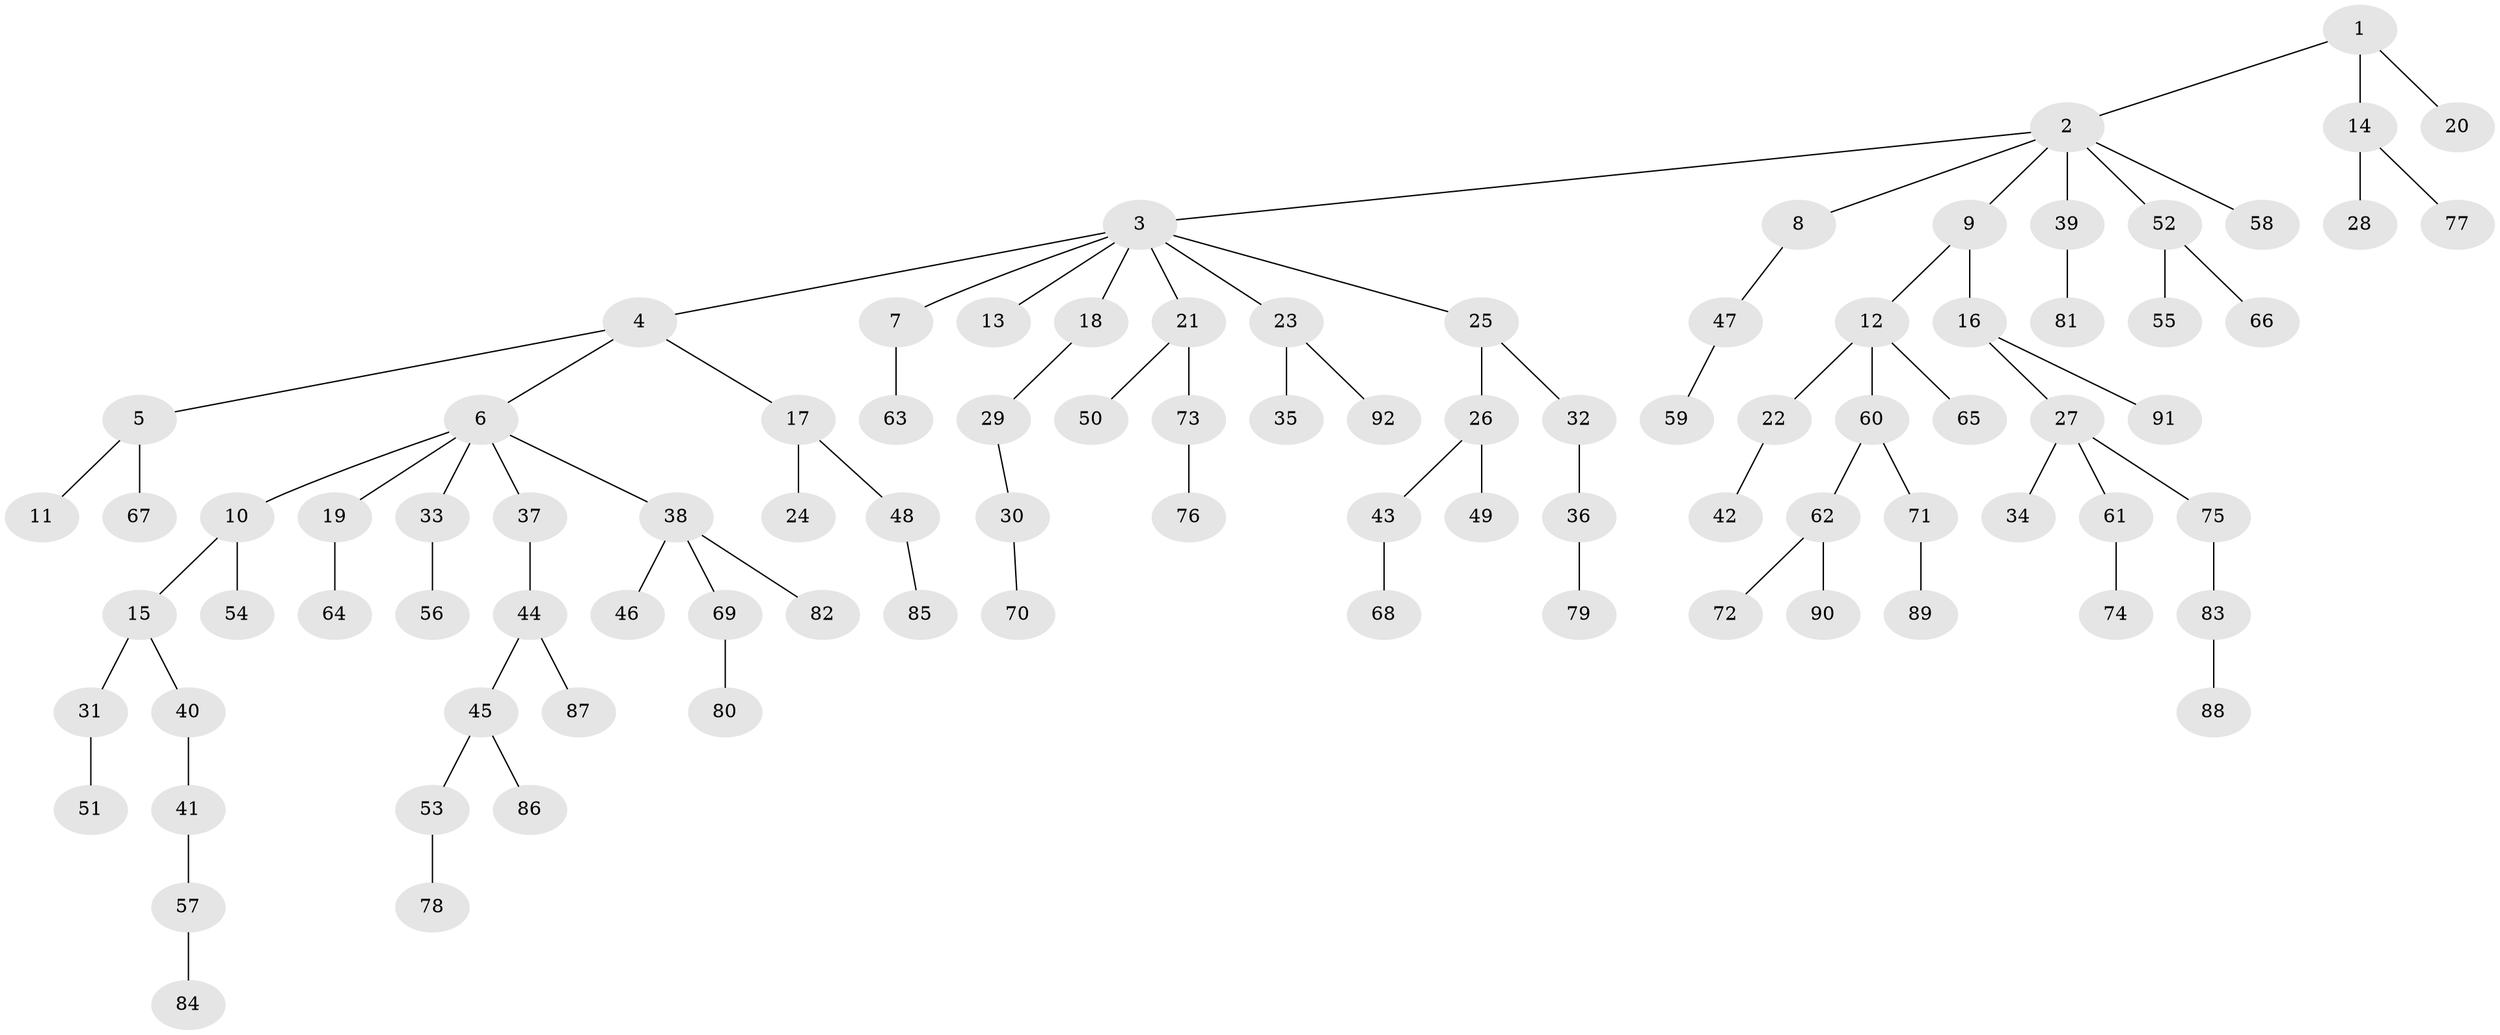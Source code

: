 // coarse degree distribution, {8: 0.015625, 10: 0.015625, 3: 0.140625, 6: 0.03125, 2: 0.234375, 1: 0.546875, 4: 0.015625}
// Generated by graph-tools (version 1.1) at 2025/19/03/04/25 18:19:26]
// undirected, 92 vertices, 91 edges
graph export_dot {
graph [start="1"]
  node [color=gray90,style=filled];
  1;
  2;
  3;
  4;
  5;
  6;
  7;
  8;
  9;
  10;
  11;
  12;
  13;
  14;
  15;
  16;
  17;
  18;
  19;
  20;
  21;
  22;
  23;
  24;
  25;
  26;
  27;
  28;
  29;
  30;
  31;
  32;
  33;
  34;
  35;
  36;
  37;
  38;
  39;
  40;
  41;
  42;
  43;
  44;
  45;
  46;
  47;
  48;
  49;
  50;
  51;
  52;
  53;
  54;
  55;
  56;
  57;
  58;
  59;
  60;
  61;
  62;
  63;
  64;
  65;
  66;
  67;
  68;
  69;
  70;
  71;
  72;
  73;
  74;
  75;
  76;
  77;
  78;
  79;
  80;
  81;
  82;
  83;
  84;
  85;
  86;
  87;
  88;
  89;
  90;
  91;
  92;
  1 -- 2;
  1 -- 14;
  1 -- 20;
  2 -- 3;
  2 -- 8;
  2 -- 9;
  2 -- 39;
  2 -- 52;
  2 -- 58;
  3 -- 4;
  3 -- 7;
  3 -- 13;
  3 -- 18;
  3 -- 21;
  3 -- 23;
  3 -- 25;
  4 -- 5;
  4 -- 6;
  4 -- 17;
  5 -- 11;
  5 -- 67;
  6 -- 10;
  6 -- 19;
  6 -- 33;
  6 -- 37;
  6 -- 38;
  7 -- 63;
  8 -- 47;
  9 -- 12;
  9 -- 16;
  10 -- 15;
  10 -- 54;
  12 -- 22;
  12 -- 60;
  12 -- 65;
  14 -- 28;
  14 -- 77;
  15 -- 31;
  15 -- 40;
  16 -- 27;
  16 -- 91;
  17 -- 24;
  17 -- 48;
  18 -- 29;
  19 -- 64;
  21 -- 50;
  21 -- 73;
  22 -- 42;
  23 -- 35;
  23 -- 92;
  25 -- 26;
  25 -- 32;
  26 -- 43;
  26 -- 49;
  27 -- 34;
  27 -- 61;
  27 -- 75;
  29 -- 30;
  30 -- 70;
  31 -- 51;
  32 -- 36;
  33 -- 56;
  36 -- 79;
  37 -- 44;
  38 -- 46;
  38 -- 69;
  38 -- 82;
  39 -- 81;
  40 -- 41;
  41 -- 57;
  43 -- 68;
  44 -- 45;
  44 -- 87;
  45 -- 53;
  45 -- 86;
  47 -- 59;
  48 -- 85;
  52 -- 55;
  52 -- 66;
  53 -- 78;
  57 -- 84;
  60 -- 62;
  60 -- 71;
  61 -- 74;
  62 -- 72;
  62 -- 90;
  69 -- 80;
  71 -- 89;
  73 -- 76;
  75 -- 83;
  83 -- 88;
}

